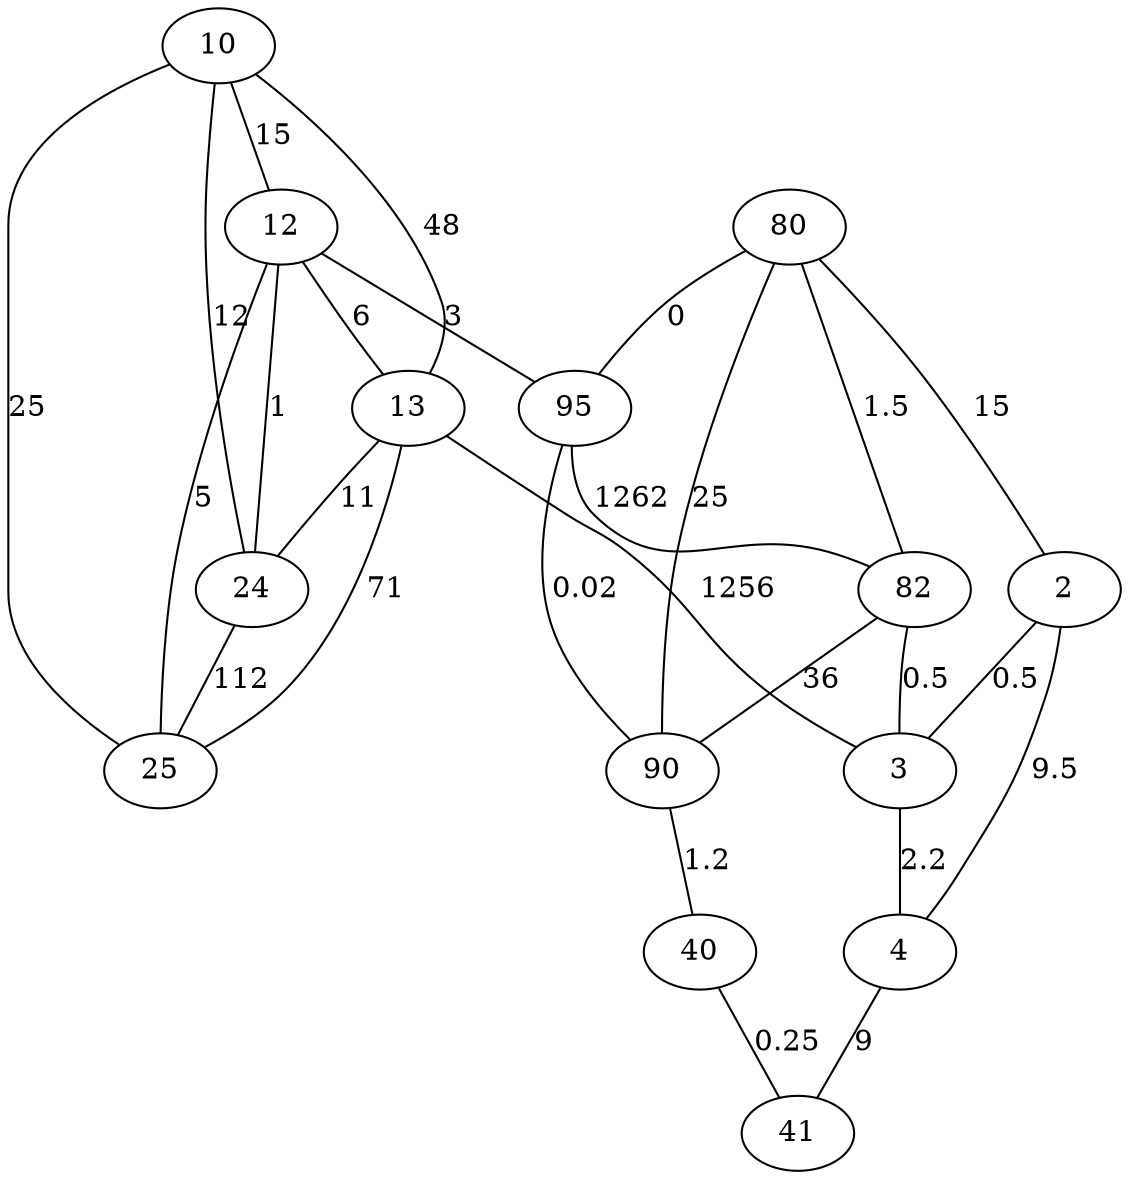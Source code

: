 graph {
    10--12 [label=15];
    10--24 [label=12];
    10--25 [label=25];
    10--13 [label=48];
    12--25 [label=5];
    12--24 [label=1];
    12--13 [label=6];
    12--95 [label=3];
    13--24 [label=11];
    13--25 [label=71];
    13--3 [label=1256];
    24--25 [label=112];
    80--95 [label=0];
    80--82 [label=1.5];
    80--90 [label=25];
    80--2 [label=15];
    95--82 [label=1262];
    95--90 [label=0.02];
    82--90 [label=36];
    82--3 [label=0.5];
    90--40 [label=1.2];
    2--3 [label=0.5];
    2--4 [label=9.5];
    3--4 [label=2.2];
    4--41 [label=9];
    40--41 [label=0.25];
}
